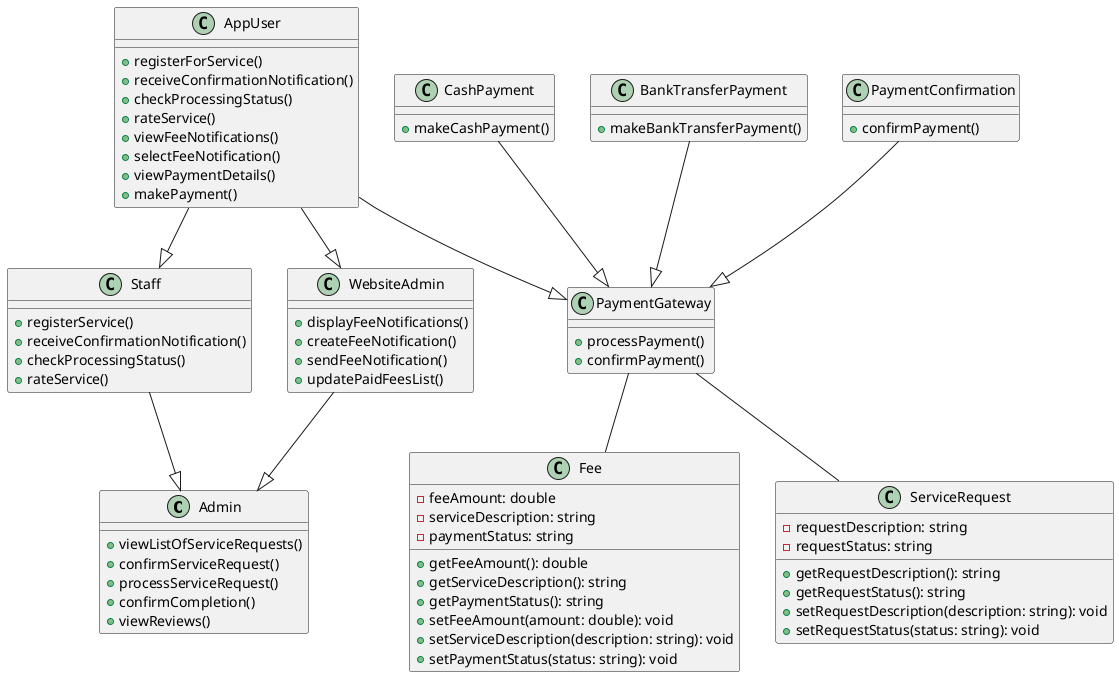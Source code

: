 @startuml

class Admin {
  +viewListOfServiceRequests()
  +confirmServiceRequest()
  +processServiceRequest()
  +confirmCompletion()
  +viewReviews()
}

class Staff {
  +registerService()
  +receiveConfirmationNotification()
  +checkProcessingStatus()
  +rateService()
}

class WebsiteAdmin {
  +displayFeeNotifications()
  +createFeeNotification()
  +sendFeeNotification()
  +updatePaidFeesList()
}

class AppUser {
  +registerForService()
  +receiveConfirmationNotification()
  +checkProcessingStatus()
  +rateService()
  +viewFeeNotifications()
  +selectFeeNotification()
  +viewPaymentDetails()
  +makePayment()
}

class PaymentGateway {
  +processPayment()
  +confirmPayment()
}

class CashPayment {
  +makeCashPayment()
}

class BankTransferPayment {
  +makeBankTransferPayment()
}

class PaymentConfirmation {
  +confirmPayment()
}

class Fee {
  -feeAmount: double
  -serviceDescription: string
  -paymentStatus: string
  +getFeeAmount(): double
  +getServiceDescription(): string
  +getPaymentStatus(): string
  +setFeeAmount(amount: double): void
  +setServiceDescription(description: string): void
  +setPaymentStatus(status: string): void
}

class ServiceRequest {
  -requestDescription: string
  -requestStatus: string
  +getRequestDescription(): string
  +getRequestStatus(): string
  +setRequestDescription(description: string): void
  +setRequestStatus(status: string): void
}

WebsiteAdmin --|> Admin
Staff --|> Admin
AppUser --|> Staff
AppUser --|> WebsiteAdmin
AppUser --|> PaymentGateway
CashPayment --|> PaymentGateway
BankTransferPayment --|> PaymentGateway
PaymentConfirmation --|> PaymentGateway
PaymentGateway -- Fee
PaymentGateway -- ServiceRequest

@enduml
